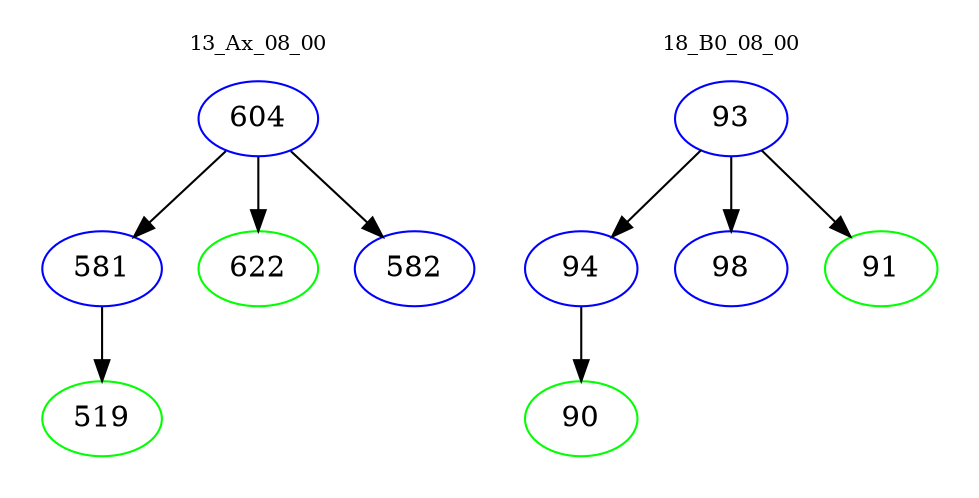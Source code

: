 digraph{
subgraph cluster_0 {
color = white
label = "13_Ax_08_00";
fontsize=10;
T0_604 [label="604", color="blue"]
T0_604 -> T0_581 [color="black"]
T0_581 [label="581", color="blue"]
T0_581 -> T0_519 [color="black"]
T0_519 [label="519", color="green"]
T0_604 -> T0_622 [color="black"]
T0_622 [label="622", color="green"]
T0_604 -> T0_582 [color="black"]
T0_582 [label="582", color="blue"]
}
subgraph cluster_1 {
color = white
label = "18_B0_08_00";
fontsize=10;
T1_93 [label="93", color="blue"]
T1_93 -> T1_94 [color="black"]
T1_94 [label="94", color="blue"]
T1_94 -> T1_90 [color="black"]
T1_90 [label="90", color="green"]
T1_93 -> T1_98 [color="black"]
T1_98 [label="98", color="blue"]
T1_93 -> T1_91 [color="black"]
T1_91 [label="91", color="green"]
}
}
